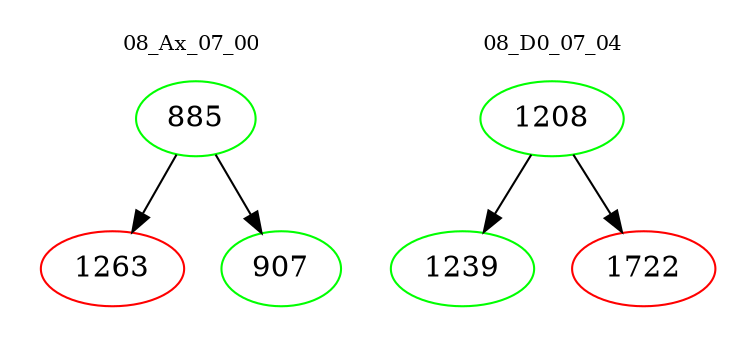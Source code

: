 digraph{
subgraph cluster_0 {
color = white
label = "08_Ax_07_00";
fontsize=10;
T0_885 [label="885", color="green"]
T0_885 -> T0_1263 [color="black"]
T0_1263 [label="1263", color="red"]
T0_885 -> T0_907 [color="black"]
T0_907 [label="907", color="green"]
}
subgraph cluster_1 {
color = white
label = "08_D0_07_04";
fontsize=10;
T1_1208 [label="1208", color="green"]
T1_1208 -> T1_1239 [color="black"]
T1_1239 [label="1239", color="green"]
T1_1208 -> T1_1722 [color="black"]
T1_1722 [label="1722", color="red"]
}
}
